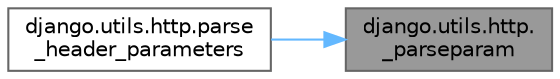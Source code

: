 digraph "django.utils.http._parseparam"
{
 // LATEX_PDF_SIZE
  bgcolor="transparent";
  edge [fontname=Helvetica,fontsize=10,labelfontname=Helvetica,labelfontsize=10];
  node [fontname=Helvetica,fontsize=10,shape=box,height=0.2,width=0.4];
  rankdir="RL";
  Node1 [id="Node000001",label="django.utils.http.\l_parseparam",height=0.2,width=0.4,color="gray40", fillcolor="grey60", style="filled", fontcolor="black",tooltip=" "];
  Node1 -> Node2 [id="edge1_Node000001_Node000002",dir="back",color="steelblue1",style="solid",tooltip=" "];
  Node2 [id="Node000002",label="django.utils.http.parse\l_header_parameters",height=0.2,width=0.4,color="grey40", fillcolor="white", style="filled",URL="$namespacedjango_1_1utils_1_1http.html#a94799b8078ad18f70d2ff4821991ef6d",tooltip=" "];
}
